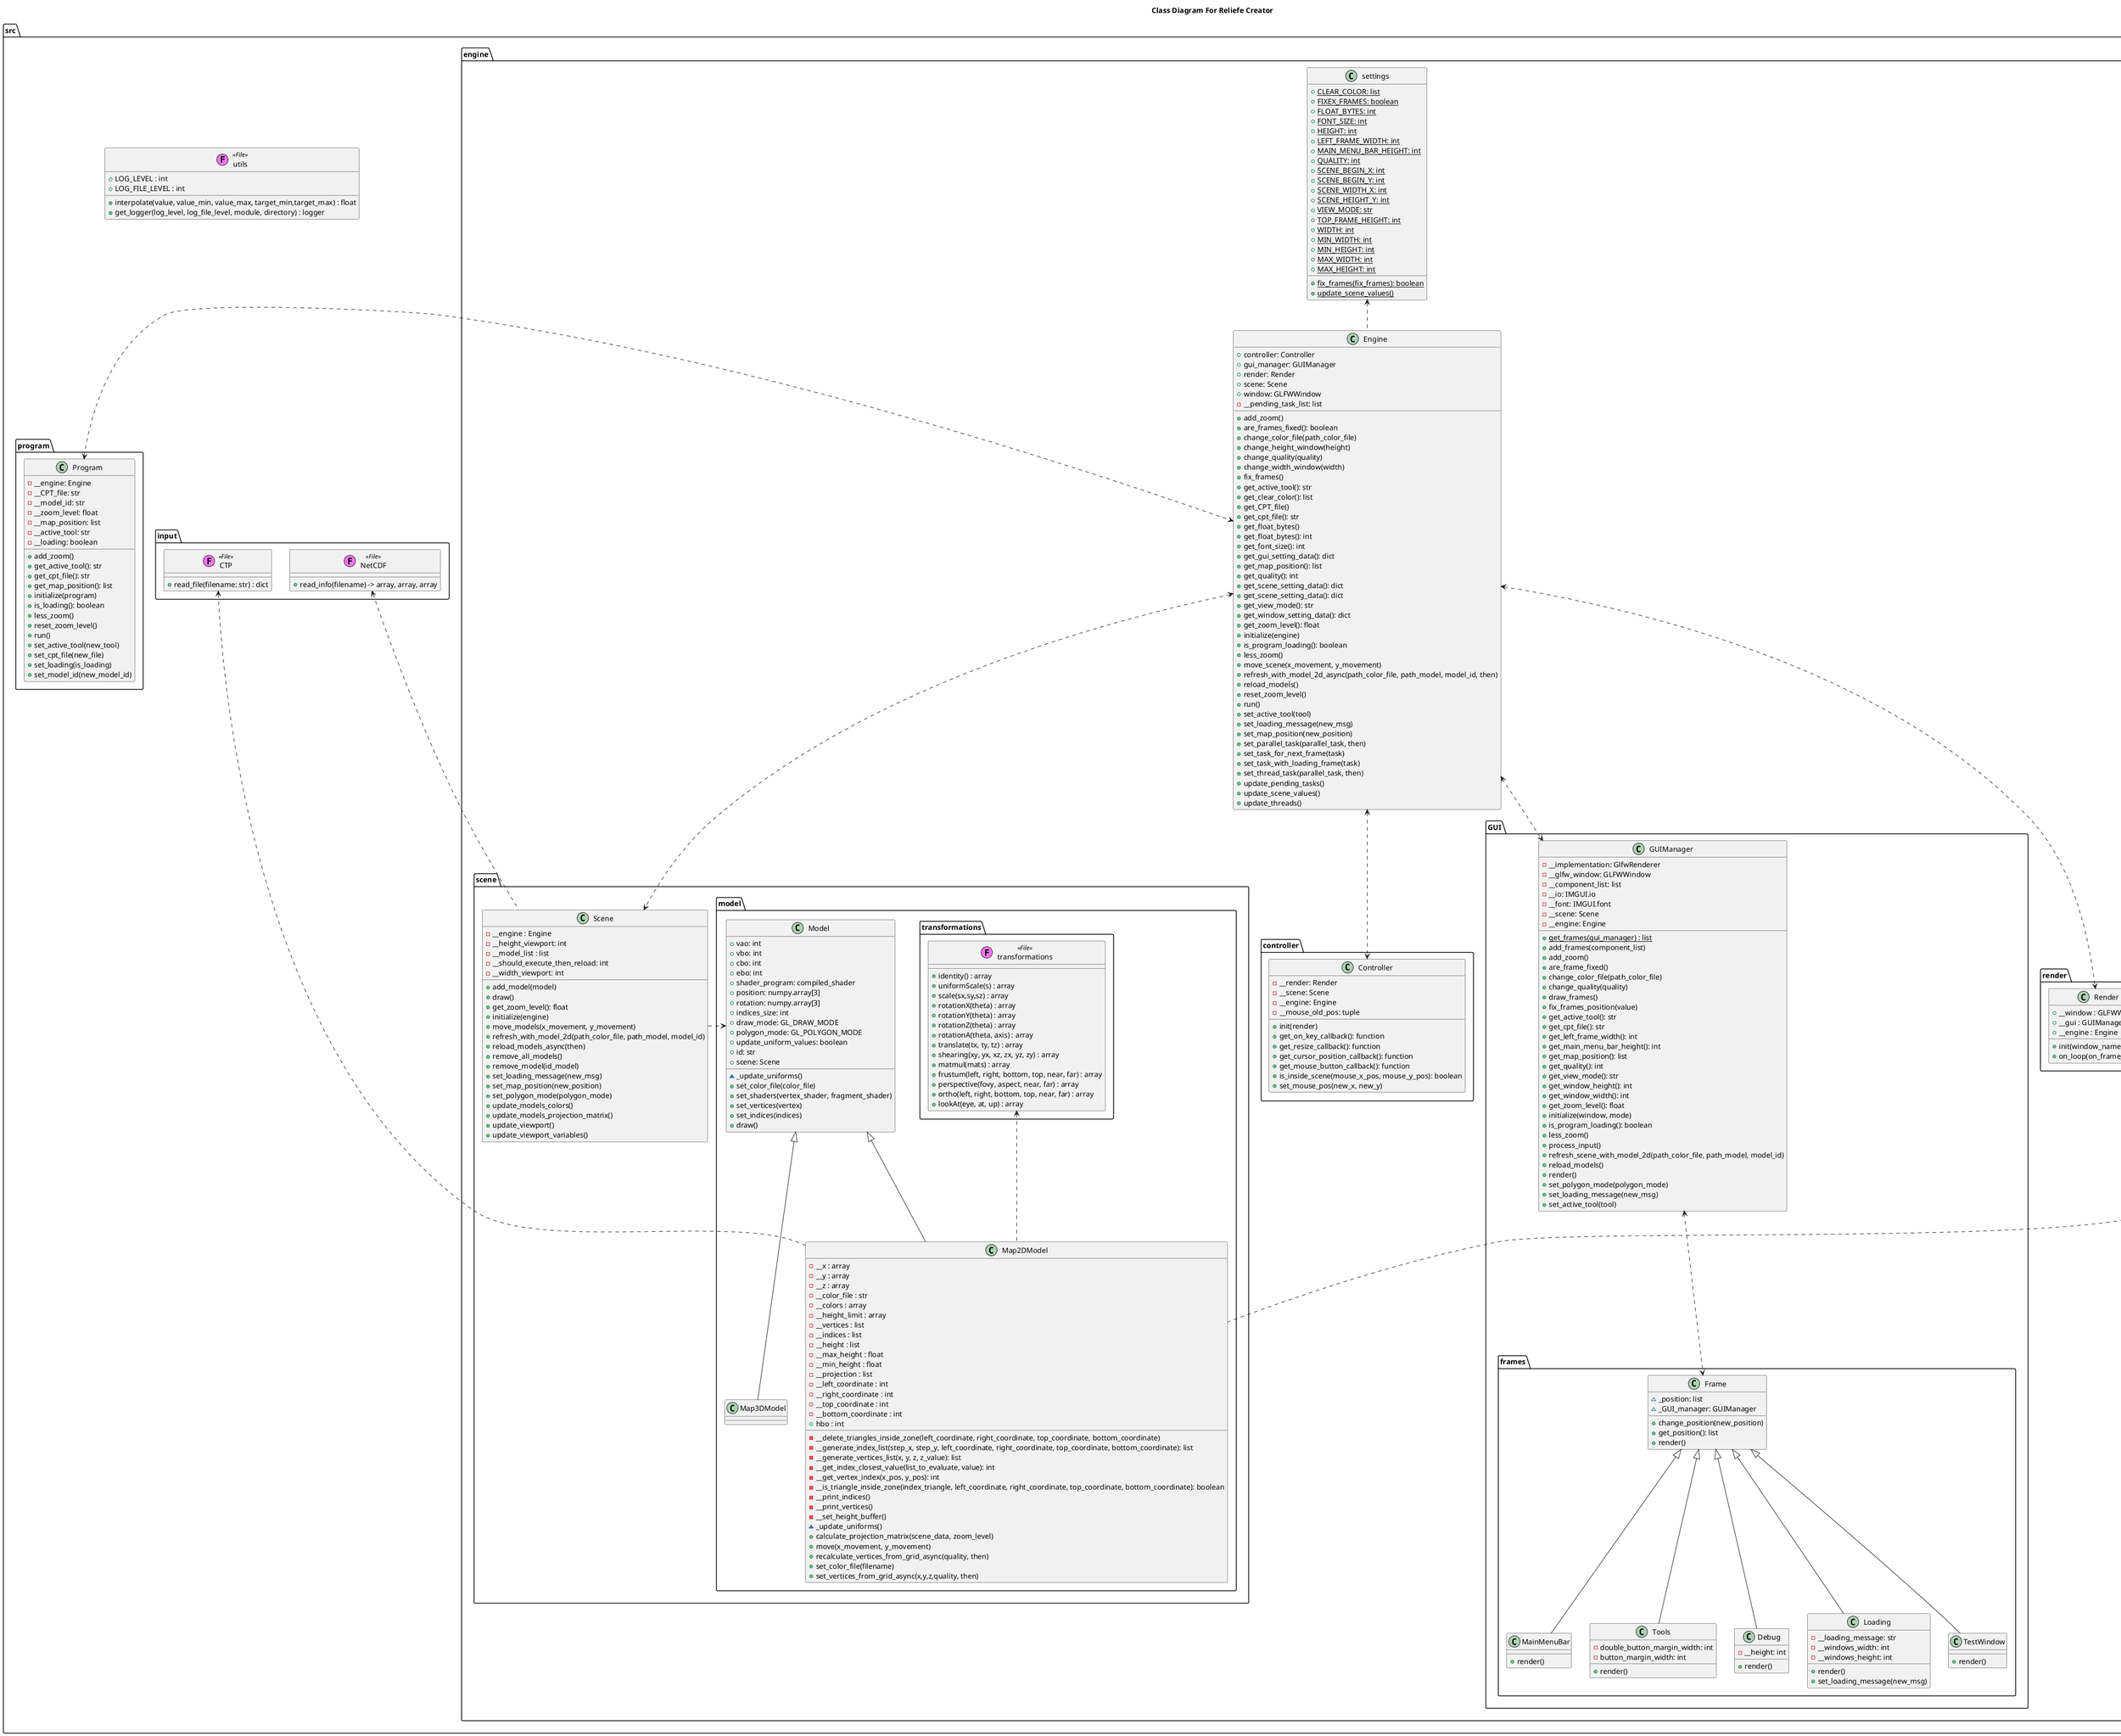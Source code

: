 @startuml

' Variable definition
!$file = "(F,#ff75ff) File"

' Configuration definition
title Class Diagram For Reliefe Creator
set namespaceSeparator .

' Package hierarchy
package src {
    package engine {
        package render {}
        package data {}
        package controller {}
        package GUI {
            package frames {}
        }
        package scene {
            package model {
                package transformations {}
            }
        }
    }
    package input {}
    package program {}
}


' Classes definition
class src.engine.GUI.GUIManager{
    - __implementation: GlfwRenderer
    - __glfw_window: GLFWWindow
    - __component_list: list
    - __io: IMGUI.io
    - __font: IMGUI.font
    - __scene: Scene
    - __engine: Engine

    {static} + get_frames(gui_manager) : list
    + add_frames(component_list)
    + add_zoom()
    + are_frame_fixed()
    + change_color_file(path_color_file)
    + change_quality(quality)
    + draw_frames()
    + fix_frames_position(value)
    + get_active_tool(): str
    + get_cpt_file(): str
    + get_left_frame_width(): int
    + get_main_menu_bar_height(): int
    + get_map_position(): list
    + get_quality(): int
    + get_view_mode(): str
    + get_window_height(): int
    + get_window_width(): int
    + get_zoom_level(): float
    + initialize(window, mode)
    + is_program_loading(): boolean
    + less_zoom()
    + process_input()
    + refresh_scene_with_model_2d(path_color_file, path_model, model_id)
    + reload_models()
    + render()
    + set_polygon_mode(polygon_mode)
    + set_loading_message(new_msg)
    + set_active_tool(tool)
}

class src.engine.settings  {
    {static} + CLEAR_COLOR: list
    {static} + fix_frames(fix_frames): boolean
    {static} + FIXEX_FRAMES: boolean
    {static} + FLOAT_BYTES: int
    {static} + FONT_SIZE: int
    {static} + HEIGHT: int
    {static} + LEFT_FRAME_WIDTH: int
    {static} + MAIN_MENU_BAR_HEIGHT: int
    {static} + QUALITY: int
    {static} + SCENE_BEGIN_X: int
    {static} + SCENE_BEGIN_Y: int
    {static} + SCENE_WIDTH_X: int
    {static} + SCENE_HEIGHT_Y: int
    {static} + VIEW_MODE: str
    {static} + TOP_FRAME_HEIGHT: int
    {static} + WIDTH: int
    {static} + MIN_WIDTH: int
    {static} + MIN_HEIGHT: int
    {static} + MAX_WIDTH: int
    {static} + MAX_HEIGHT: int
    {static} + update_scene_values()
}

class src.engine.scene.model.transformations.transformations <<$file>> {
    + identity() : array
    + uniformScale(s) : array
    + scale(sx,sy,sz) : array
    + rotationX(theta) : array
    + rotationY(theta) : array
    + rotationZ(theta) : array
    + rotationA(theta, axis) : array
    + translate(tx, ty, tz) : array
    + shearing(xy, yx, xz, zx, yz, zy) : array
    + matmul(mats) : array
    + frustum(left, right, bottom, top, near, far) : array
    + perspective(fovy, aspect, near, far) : array
    + ortho(left, right, bottom, top, near, far) : array
    + lookAt(eye, at, up) : array
}


class src.engine.scene.model.Model {
    + vao: int
    + vbo: int
    + cbo: int
    + ebo: int
    + shader_program: compiled_shader
    + position: numpy.array[3]
    + rotation: numpy.array[3]
    + indices_size: int
    + draw_mode: GL_DRAW_MODE
    + polygon_mode: GL_POLYGON_MODE
    + update_uniform_values: boolean
    + id: str
    + scene: Scene

    ~ _update_uniforms()
    + set_color_file(color_file)
    + set_shaders(vertex_shader, fragment_shader)
    + set_vertices(vertex)
    + set_indices(indices)
    + draw()
}

class src.engine.render.Render {
    + __window : GLFWWindow
    + __gui : GUIManager
    + __engine : Engine
    + init(window_name)
    + on_loop(on_frame_task)
}

class src.input.NetCDF <<$file>> {
    + read_info(filename) -> array, array, array
}

class src.engine.data.decimation <<$file>>{
    + simple_decimation(x, y, z, n_rows, n_cols): array, array, array
}

class src.utils <<$file>>{
    + LOG_LEVEL : int
    + LOG_FILE_LEVEL : int
    + interpolate(value, value_min, value_max, target_min,target_max) : float
    + get_logger(log_level, log_file_level, module, directory) : logger
}

class src.engine.scene.model.Map2DModel{
    - __x : array
    - __y : array
    - __z : array
    - __color_file : str
    - __colors : array
    - __height_limit : array
    - __vertices : list
    - __indices : list
    - __height : list
    - __max_height : float
    - __min_height : float
    - __projection : list
    - __left_coordinate : int
    - __right_coordinate : int
    - __top_coordinate : int
    - __bottom_coordinate : int
    + hbo : int

    - __delete_triangles_inside_zone(left_coordinate, right_coordinate, top_coordinate, bottom_coordinate)
    - __generate_index_list(step_x, step_y, left_coordinate, right_coordinate, top_coordinate, bottom_coordinate): list
    - __generate_vertices_list(x, y, z, z_value): list
    - __get_index_closest_value(list_to_evaluate, value): int
    - __get_vertex_index(x_pos, y_pos): int
    - __is_triangle_inside_zone(index_triangle, left_coordinate, right_coordinate, top_coordinate, bottom_coordinate): boolean
    - __print_indices()
    - __print_vertices()
    - __set_height_buffer()
    ~ _update_uniforms()
    + calculate_projection_matrix(scene_data, zoom_level)
    + move(x_movement, y_movement)
    + recalculate_vertices_from_grid_async(quality, then)
    + set_color_file(filename)
    + set_vertices_from_grid_async(x,y,z,quality, then)

}

class src.input.CTP <<$file>> {
    + read_file(filename: str) : dict
}

class src.engine.scene.model.Map3DModel{

}

'class src.main <<$file>> {
'
'}

class src.engine.GUI.frames.Frame {
    ~ _position: list
    ~ _GUI_manager: GUIManager

    + change_position(new_position)
    + get_position(): list
    + render()
}

class src.engine.GUI.frames.MainMenuBar {
    + render()
}

class src.engine.GUI.frames.Tools {
    - double_button_margin_width: int
    - button_margin_width: int
    + render()
}

class src.engine.GUI.frames.Debug {
    - __height: int
    + render()
}

class src.engine.GUI.frames.Loading {
    - __loading_message: str
    - __windows_width: int
    - __windows_height: int
    + render()
    + set_loading_message(new_msg)
}

class src.engine.GUI.frames.TestWindow {
    + render()
}

class src.engine.controller.Controller {
    - __render: Render
    - __scene: Scene
    - __engine: Engine
    - __mouse_old_pos: tuple
    + init(render)
    + get_on_key_callback(): function
    + get_resize_callback(): function
    + get_cursor_position_callback(): function
    + get_mouse_button_callback(): function
    + is_inside_scene(mouse_x_pos, mouse_y_pos): boolean
    + set_mouse_pos(new_x, new_y)
}

class src.engine.scene.Scene {
    + add_model(model)
    + draw()
    + get_zoom_level(): float
    + initialize(engine)
    + move_models(x_movement, y_movement)
    + refresh_with_model_2d(path_color_file, path_model, model_id)
    + reload_models_async(then)
    + remove_all_models()
    + remove_model(id_model)
    + set_loading_message(new_msg)
    + set_map_position(new_position)
    + set_polygon_mode(polygon_mode)
    + update_models_colors()
    + update_models_projection_matrix()
    + update_viewport()
    + update_viewport_variables()
    - __engine : Engine
    - __height_viewport: int
    - __model_list : list
    - __should_execute_then_reload: int
    - __width_viewport: int
}

class src.engine.Engine {
    + controller: Controller
    + gui_manager: GUIManager
    + render: Render
    + scene: Scene
    + window: GLFWWindow
    - __pending_task_list: list
    + add_zoom()
    + are_frames_fixed(): boolean
    + change_color_file(path_color_file)
    + change_height_window(height)
    + change_quality(quality)
    + change_width_window(width)
    + fix_frames()
    + get_active_tool(): str
    + get_clear_color(): list
    + get_CPT_file()
    + get_cpt_file(): str
    + get_float_bytes()
    + get_float_bytes(): int
    + get_font_size(): int
    + get_gui_setting_data(): dict
    + get_map_position(): list
    + get_quality(): int
    + get_scene_setting_data(): dict
    + get_scene_setting_data(): dict
    + get_view_mode(): str
    + get_window_setting_data(): dict
    + get_zoom_level(): float
    + initialize(engine)
    + is_program_loading(): boolean
    + less_zoom()
    + move_scene(x_movement, y_movement)
    + refresh_with_model_2d_async(path_color_file, path_model, model_id, then)
    + reload_models()
    + reset_zoom_level()
    + run()
    + set_active_tool(tool)
    + set_loading_message(new_msg)
    + set_map_position(new_position)
    + set_parallel_task(parallel_task, then)
    + set_task_for_next_frame(task)
    + set_task_with_loading_frame(task)
    + set_thread_task(parallel_task, then)
    + update_pending_tasks()
    + update_scene_values()
    + update_threads()

}

class src.program.Program {

    - __engine: Engine
    - __CPT_file: str
    - __model_id: str
    - __zoom_level: float
    - __map_position: list
    - __active_tool: str
    - __loading: boolean

    + add_zoom()
    + get_active_tool(): str
    + get_cpt_file(): str
    + get_map_position(): list
    + initialize(program)
    + is_loading(): boolean
    + less_zoom()
    + reset_zoom_level()
    + run()
    + set_active_tool(new_tool)
    + set_cpt_file(new_file)
    + set_loading(is_loading)
    + set_model_id(new_model_id)
}

' herency
src.engine.scene.model.Map2DModel -u-|> src.engine.scene.model.Model
src.engine.scene.model.Map3DModel -u-|> src.engine.scene.model.Model

src.engine.GUI.frames.MainMenuBar -u-|> src.engine.GUI.frames.Frame
src.engine.GUI.frames.Tools -u-|> src.engine.GUI.frames.Frame
src.engine.GUI.frames.TestWindow -u-|> src.engine.GUI.frames.Frame
src.engine.GUI.frames.Debug -u-|> src.engine.GUI.frames.Frame
src.engine.GUI.frames.Loading -u-|> src.engine.GUI.frames.Frame

' uses
src.engine.scene.model.Map2DModel -u.> src.engine.data.decimation
src.engine.scene.model.Map2DModel -u.> src.engine.scene.model.transformations.transformations
src.engine.scene.model.Map2DModel -u.> src.input.CTP

src.engine.Engine <-d.> src.engine.render.Render
src.engine.Engine <-d.> src.engine.GUI.GUIManager
src.engine.Engine <-d.> src.engine.controller.Controller
src.engine.Engine <-d.> src.engine.scene.Scene
src.engine.Engine -u.> src.engine.settings
src.engine.Engine <-l.> src.program.Program

src.engine.GUI.frames.Frame <-u.> src.engine.GUI.GUIManager

src.engine.scene.Scene .> src.engine.scene.model.Model
src.engine.scene.Scene -u.> src.input.NetCDF
@enduml